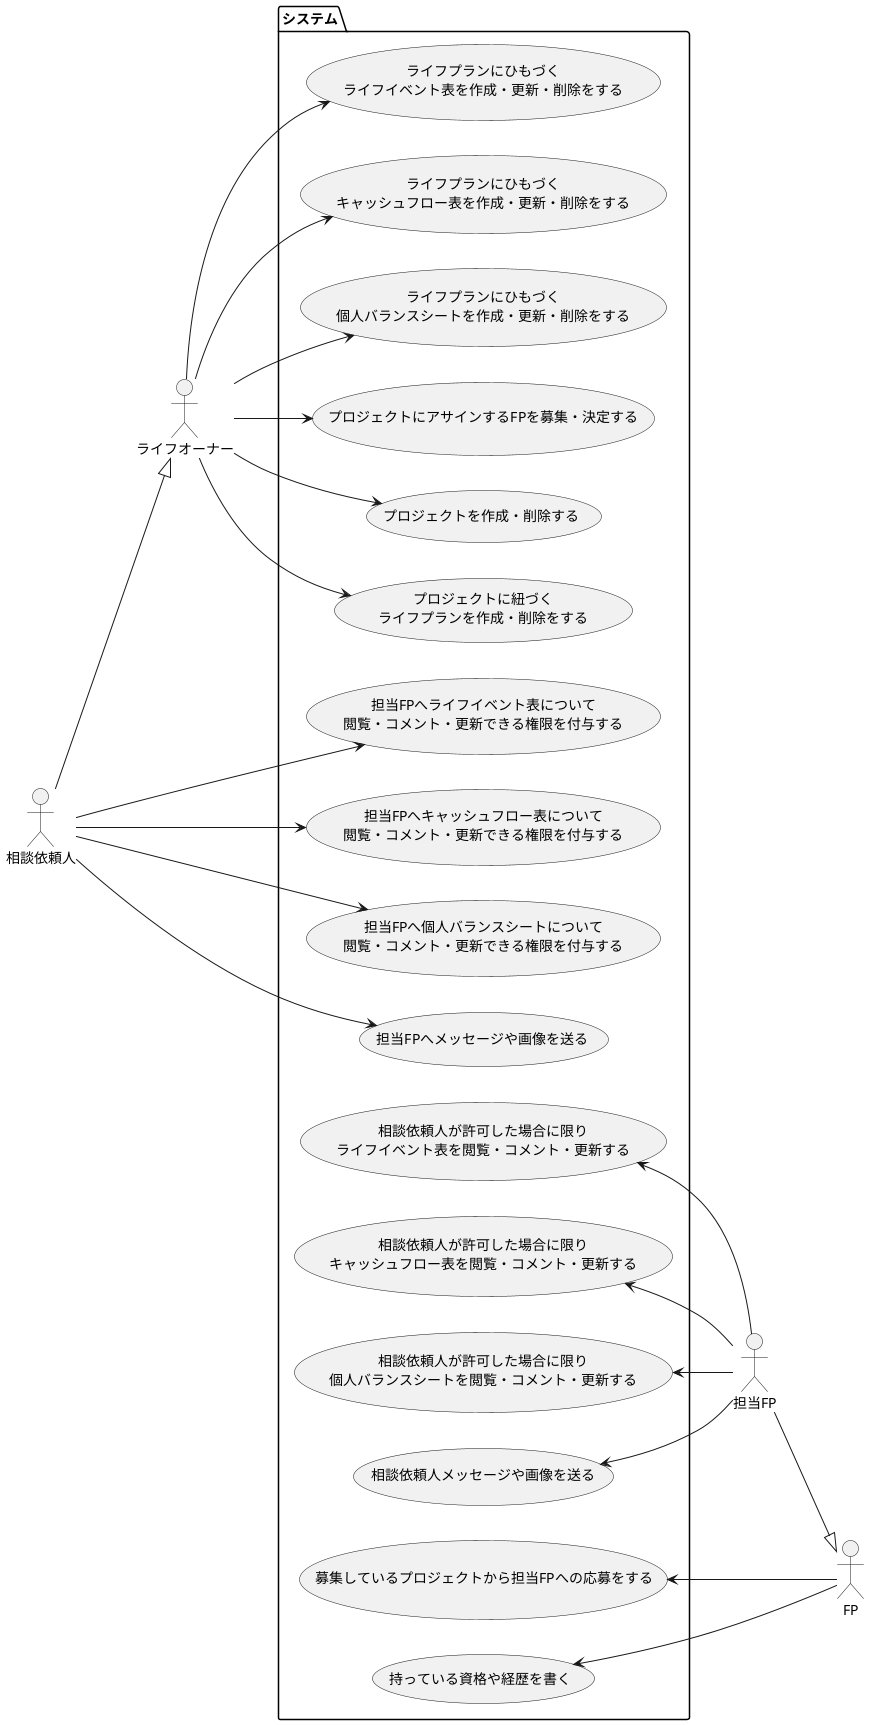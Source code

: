 @startuml
left to right direction

actor ライフオーナー as lifeOwner
actor 相談依頼人 as client
actor FP as fp
actor 担当FP as assignedFp

client --|> lifeOwner
assignedFp --|> fp

package システム {
  usecase "担当FPへライフイベント表について\n閲覧・コメント・更新できる権限を付与する" as authorizeForLifeEventList
  usecase "担当FPへキャッシュフロー表について\n閲覧・コメント・更新できる権限を付与する" as authorizeForCashFlowList
  usecase "担当FPへ個人バランスシートについて\n閲覧・コメント・更新できる権限を付与する" as authorizeForPersonalBalanceSheet
  usecase "担当FPへメッセージや画像を送る" as sendMessageForAssingedFp

  usecase "プロジェクトを作成・削除する" as operateProject
  usecase "プロジェクトに紐づく\nライフプランを作成・削除をする" as operateLifePlan
  usecase "ライフプランにひもづく\nライフイベント表を作成・更新・削除をする" as operateLifeEventList
  usecase "ライフプランにひもづく\nキャッシュフロー表を作成・更新・削除をする" as operateCashFlowList
  usecase "ライフプランにひもづく\n個人バランスシートを作成・更新・削除をする" as operatePersonalBalanceSheet
  usecase "プロジェクトにアサインするFPを募集・決定する" as proposalForProject

  usecase "相談依頼人が許可した場合に限り\nライフイベント表を閲覧・コメント・更新する" as operateLimitedlyForLifeEventList
  usecase "相談依頼人が許可した場合に限り\nキャッシュフロー表を閲覧・コメント・更新する" as operateLimitedlyForCashFlowList
  usecase "相談依頼人が許可した場合に限り\n個人バランスシートを閲覧・コメント・更新する" as operateLimitedlyForPersonalBalanceSheet
  usecase "相談依頼人メッセージや画像を送る" as sendMessageForClient

  usecase "募集しているプロジェクトから担当FPへの応募をする" as requestProposalForProject
  usecase "持っている資格や経歴を書く" as writeLicenseAndCareer
}
client --> authorizeForLifeEventList
client --> authorizeForCashFlowList
client --> authorizeForPersonalBalanceSheet
client --> sendMessageForAssingedFp

operateLimitedlyForLifeEventList <-- assignedFp
operateLimitedlyForCashFlowList <-- assignedFp
operateLimitedlyForPersonalBalanceSheet <-- assignedFp
sendMessageForClient <-- assignedFp

lifeOwner --> operateProject
lifeOwner --> operateLifePlan
lifeOwner --> operateLifeEventList
lifeOwner --> operateCashFlowList
lifeOwner --> operatePersonalBalanceSheet
lifeOwner --> proposalForProject

requestProposalForProject <-- fp
writeLicenseAndCareer <-- fp
@enduml
